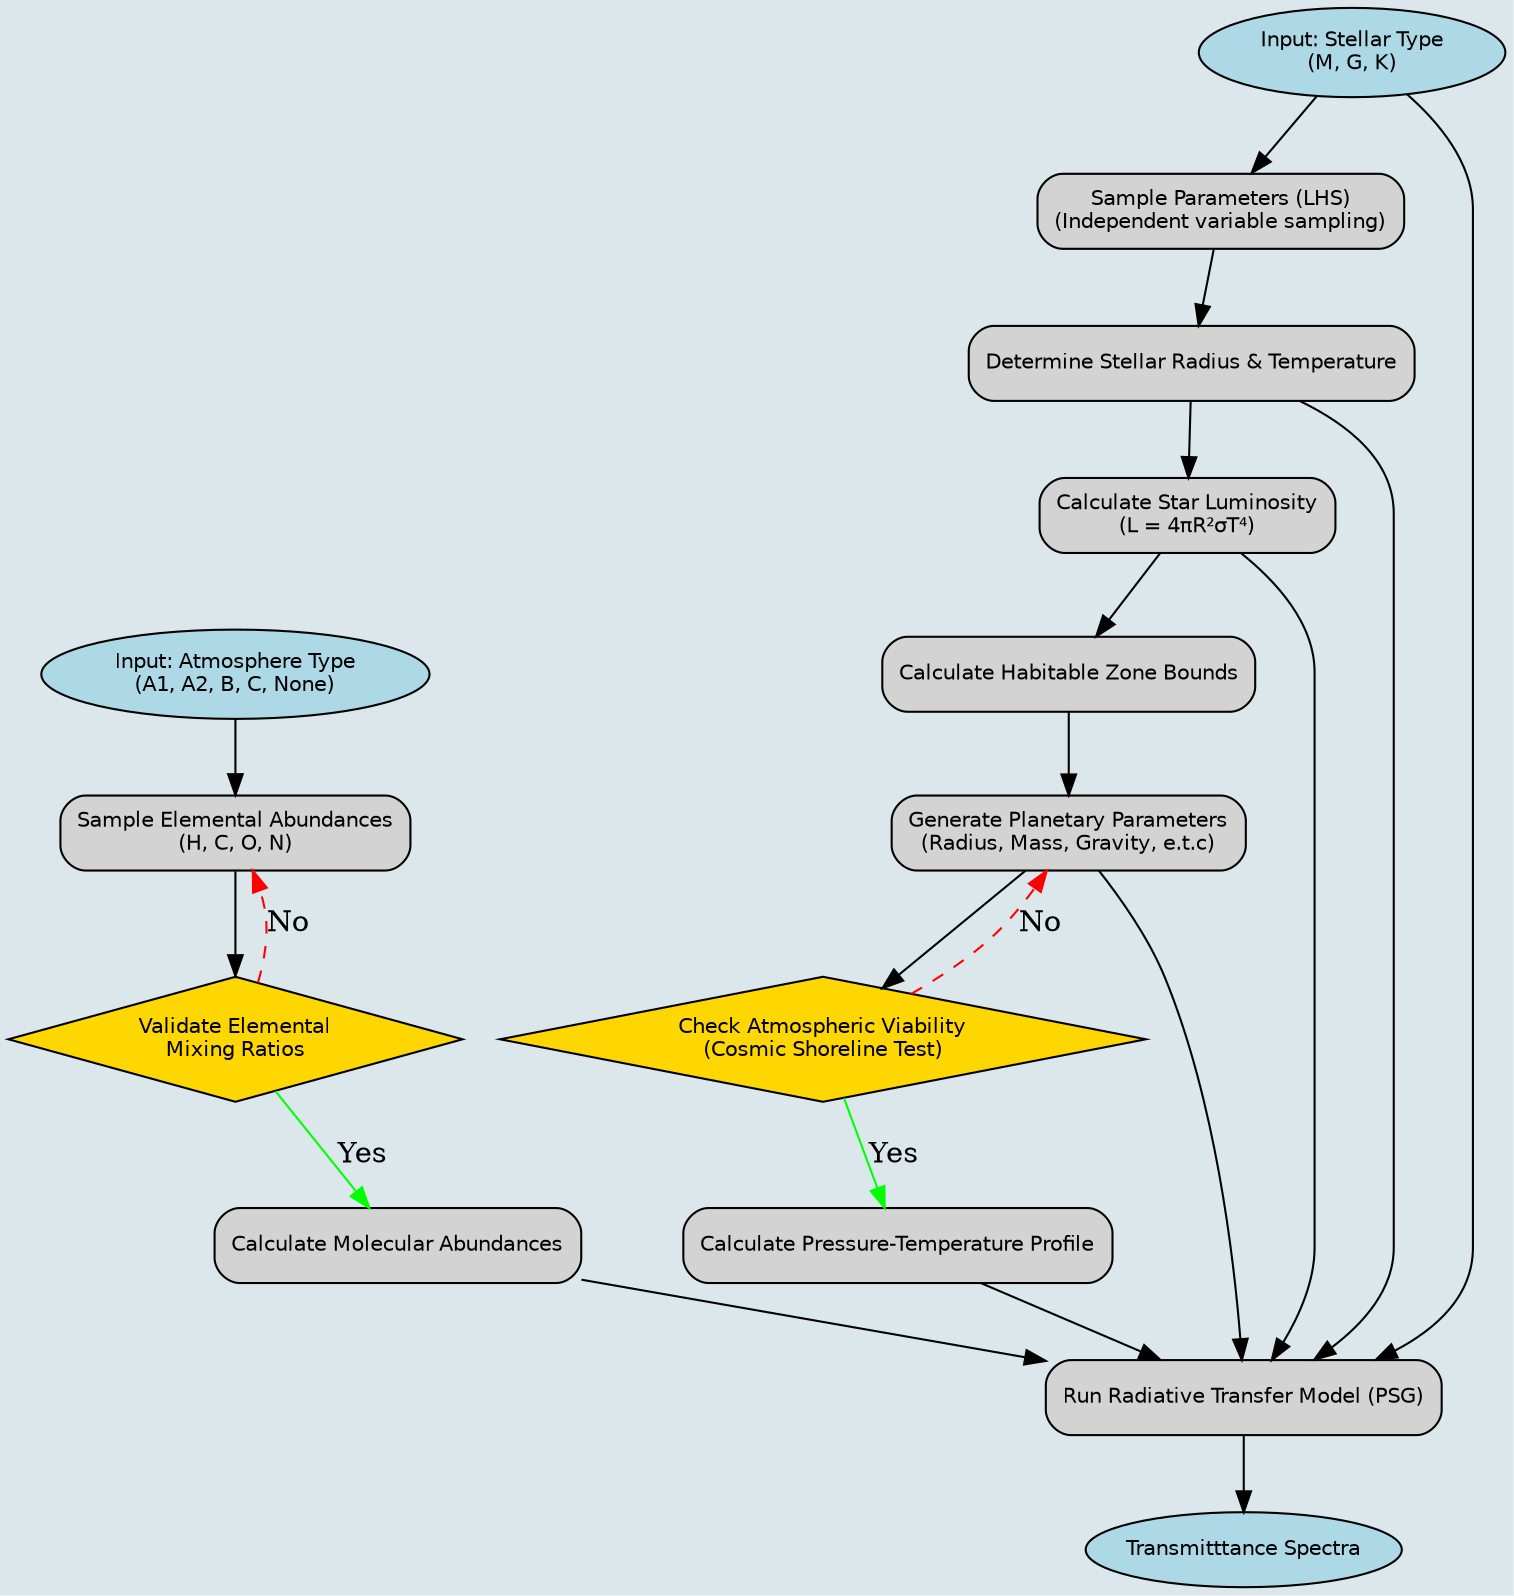 digraph dataGeneration {
    rankdir=TB; 
    fontname="Helvetica";
    graph [bgcolor="#DCE7EB"];
    node [fontname="Helvetica", fontsize=10];

    //Input/Output: shape=oval, fillcolor=lightblue
    // Process: shape="rectangle",style="rounded, filled", fillcolor=lightgrey
    //Decision/check : shape=diamond, style=filled, fillcolor=gold

    //Inputs:
    atmoType [label="Input: Atmosphere Type\n(A1, A2, B, C, None)",shape=oval,style="filled", fillcolor=lightblue];
    starType [label="Input: Stellar Type\n(M, G, K)",shape=oval,style="filled",fillcolor=lightblue];

    //Processes (right side):
    lhsSample [label="Sample Parameters (LHS)\n(Independent variable sampling)",shape="rectangle",style="rounded, filled", fillcolor=lightgrey];
    radTemp [label="Determine Stellar Radius & Temperature", shape="rectangle",style="rounded, filled", fillcolor=lightgrey];
    starLum [label="Calculate Star Luminosity\n(L = 4πR²σT⁴)", shape="rectangle",style="rounded, filled", fillcolor=lightgrey];
    smaBounds [label="Calculate Habitable Zone Bounds",shape="rectangle",style="rounded, filled", fillcolor=lightgrey];
    genPlanet [label="Generate Planetary Parameters\n(Radius, Mass, Gravity, e.t.c)",shape="rectangle",style="rounded, filled", fillcolor=lightgrey];
    pt [label="Calculate Pressure-Temperature Profile",shape="rectangle",style="rounded, filled", fillcolor=lightgrey];

    //Processes (left side):
    hconSample [label="Sample Elemental Abundances\n(H, C, O, N)",shape="rectangle",style="rounded, filled", fillcolor=lightgrey];
    calcAbundance [label="Calculate Molecular Abundances",shape="rectangle",style="rounded, filled", fillcolor=lightgrey];

    //Decisions:
    atmoCheck [label="Check Atmospheric Viability\n(Cosmic Shoreline Test)",shape=diamond, style=filled, fillcolor=gold];
    mixCheck [label="Validate Elemental\nMixing Ratios",shape=diamond, style=filled, fillcolor=gold];
    
    //Final process
    psg [label="Run Radiative Transfer Model (PSG)",shape="rectangle",style="rounded, filled", fillcolor=lightgrey];

    //Output
    spectra [label="Transmitttance Spectra",shape=oval,style="filled",fillcolor=lightblue]

    //Defining flow (right side):
    starType -> lhsSample [color=black];
    lhsSample -> radTemp [color=black];
    radTemp -> starLum [color=black];
    starLum -> smaBounds [color=black];
    smaBounds -> genPlanet [color=black];
    genPlanet -> atmoCheck [color=black];

    //Decisions
    atmoCheck -> genPlanet [label="No", style=dashed, color=red,constraint=false,fontcolor=black];
    atmoCheck -> pt [label="Yes",color=green,fontcolor=black];


    //Defining flow (left side):
    atmoType -> hconSample [color=black];
    hconSample -> mixCheck [color=black];

    //Decisions
    mixCheck -> hconSample [label="No", style=dashed, color=red,constraint=false,fontcolor=black];
    mixCheck -> calcAbundance [label="Yes",color=green,fontcolor=black];

    //Final flow
    calcAbundance -> psg [color=black];
    pt -> psg [color=black];
    genPlanet -> psg [color=black];
    radTemp -> psg [color=black];
    starLum -> psg [color=black];
    starType -> psg [color=black];
    psg -> spectra [color=black];


}